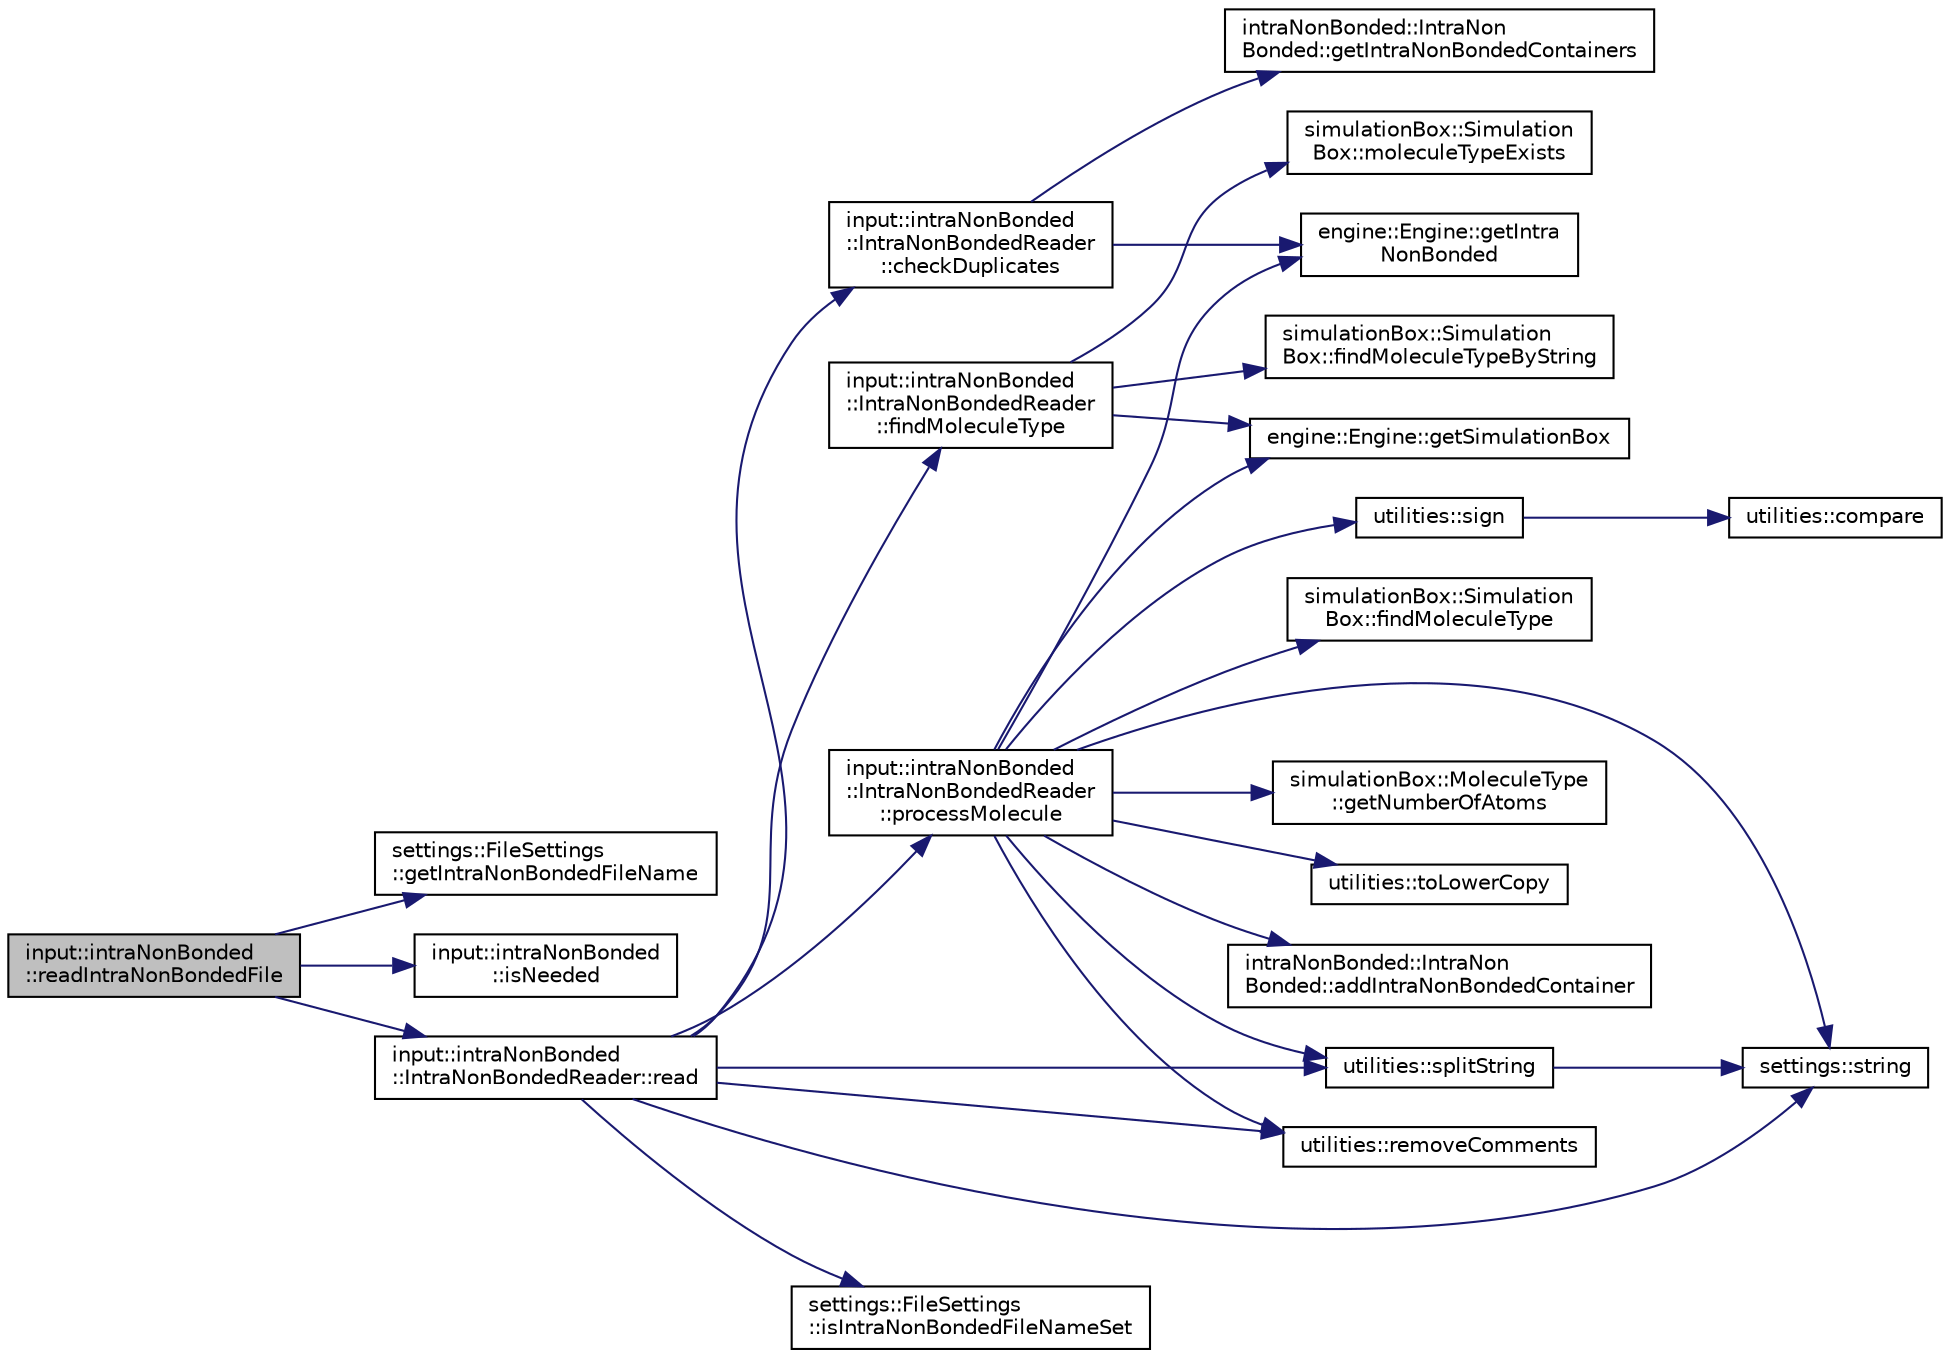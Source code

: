 digraph "input::intraNonBonded::readIntraNonBondedFile"
{
 // LATEX_PDF_SIZE
  edge [fontname="Helvetica",fontsize="10",labelfontname="Helvetica",labelfontsize="10"];
  node [fontname="Helvetica",fontsize="10",shape=record];
  rankdir="LR";
  Node1 [label="input::intraNonBonded\l::readIntraNonBondedFile",height=0.2,width=0.4,color="black", fillcolor="grey75", style="filled", fontcolor="black",tooltip="construct IntraNonBondedReader object and read the file"];
  Node1 -> Node2 [color="midnightblue",fontsize="10",style="solid",fontname="Helvetica"];
  Node2 [label="settings::FileSettings\l::getIntraNonBondedFileName",height=0.2,width=0.4,color="black", fillcolor="white", style="filled",URL="$classsettings_1_1FileSettings.html#a18573bc910d8610a561ac80d014c4788",tooltip=" "];
  Node1 -> Node3 [color="midnightblue",fontsize="10",style="solid",fontname="Helvetica"];
  Node3 [label="input::intraNonBonded\l::isNeeded",height=0.2,width=0.4,color="black", fillcolor="white", style="filled",URL="$namespaceinput_1_1intraNonBonded.html#ab49f65d625ac87ed5fd89c26b7515791",tooltip=" "];
  Node1 -> Node4 [color="midnightblue",fontsize="10",style="solid",fontname="Helvetica"];
  Node4 [label="input::intraNonBonded\l::IntraNonBondedReader::read",height=0.2,width=0.4,color="black", fillcolor="white", style="filled",URL="$classinput_1_1intraNonBonded_1_1IntraNonBondedReader.html#a9f307dc8ee85268768e8ce1144999e1b",tooltip="reads the intra non bonded interactions from the intraNonBonded file"];
  Node4 -> Node5 [color="midnightblue",fontsize="10",style="solid",fontname="Helvetica"];
  Node5 [label="input::intraNonBonded\l::IntraNonBondedReader\l::checkDuplicates",height=0.2,width=0.4,color="black", fillcolor="white", style="filled",URL="$classinput_1_1intraNonBonded_1_1IntraNonBondedReader.html#afff047d9aba92a3c713967b8609d1081",tooltip="checks if a molecule type is defined multiple times"];
  Node5 -> Node6 [color="midnightblue",fontsize="10",style="solid",fontname="Helvetica"];
  Node6 [label="engine::Engine::getIntra\lNonBonded",height=0.2,width=0.4,color="black", fillcolor="white", style="filled",URL="$classengine_1_1Engine.html#a2d9680a66cc892f2ef914577250712d1",tooltip=" "];
  Node5 -> Node7 [color="midnightblue",fontsize="10",style="solid",fontname="Helvetica"];
  Node7 [label="intraNonBonded::IntraNon\lBonded::getIntraNonBondedContainers",height=0.2,width=0.4,color="black", fillcolor="white", style="filled",URL="$classintraNonBonded_1_1IntraNonBonded.html#a4d36e79fbd20c5948197a9b307b8b823",tooltip=" "];
  Node4 -> Node8 [color="midnightblue",fontsize="10",style="solid",fontname="Helvetica"];
  Node8 [label="input::intraNonBonded\l::IntraNonBondedReader\l::findMoleculeType",height=0.2,width=0.4,color="black", fillcolor="white", style="filled",URL="$classinput_1_1intraNonBonded_1_1IntraNonBondedReader.html#ab12d3c6cc587a1f047053999d7eae077",tooltip="finds the molecule type either by string or by size_t"];
  Node8 -> Node9 [color="midnightblue",fontsize="10",style="solid",fontname="Helvetica"];
  Node9 [label="simulationBox::Simulation\lBox::findMoleculeTypeByString",height=0.2,width=0.4,color="black", fillcolor="white", style="filled",URL="$classsimulationBox_1_1SimulationBox.html#a03139987dc9e47d87fa54cc7a9bc3b7b",tooltip="find molecule type by string id"];
  Node8 -> Node10 [color="midnightblue",fontsize="10",style="solid",fontname="Helvetica"];
  Node10 [label="engine::Engine::getSimulationBox",height=0.2,width=0.4,color="black", fillcolor="white", style="filled",URL="$classengine_1_1Engine.html#ace473cd47266e64aee716132e724bfbc",tooltip=" "];
  Node8 -> Node11 [color="midnightblue",fontsize="10",style="solid",fontname="Helvetica"];
  Node11 [label="simulationBox::Simulation\lBox::moleculeTypeExists",height=0.2,width=0.4,color="black", fillcolor="white", style="filled",URL="$classsimulationBox_1_1SimulationBox.html#ad204204b6d274f7971cc0ab547c8a83c",tooltip="checks if molecule type exists by moleculeType id (size_t)"];
  Node4 -> Node12 [color="midnightblue",fontsize="10",style="solid",fontname="Helvetica"];
  Node12 [label="settings::FileSettings\l::isIntraNonBondedFileNameSet",height=0.2,width=0.4,color="black", fillcolor="white", style="filled",URL="$classsettings_1_1FileSettings.html#aa72ef7d13bf32e3bfbe69f97131aef7a",tooltip=" "];
  Node4 -> Node13 [color="midnightblue",fontsize="10",style="solid",fontname="Helvetica"];
  Node13 [label="input::intraNonBonded\l::IntraNonBondedReader\l::processMolecule",height=0.2,width=0.4,color="black", fillcolor="white", style="filled",URL="$classinput_1_1intraNonBonded_1_1IntraNonBondedReader.html#a627e2157a50197b72348831db0116104",tooltip="processes the intra nonBonded interactions for a given molecule type"];
  Node13 -> Node14 [color="midnightblue",fontsize="10",style="solid",fontname="Helvetica"];
  Node14 [label="intraNonBonded::IntraNon\lBonded::addIntraNonBondedContainer",height=0.2,width=0.4,color="black", fillcolor="white", style="filled",URL="$classintraNonBonded_1_1IntraNonBonded.html#ac5f6b1b6cf2e3e2e67b7594e440e9506",tooltip=" "];
  Node13 -> Node15 [color="midnightblue",fontsize="10",style="solid",fontname="Helvetica"];
  Node15 [label="simulationBox::Simulation\lBox::findMoleculeType",height=0.2,width=0.4,color="black", fillcolor="white", style="filled",URL="$classsimulationBox_1_1SimulationBox.html#ae236f15a16f3eaacebe02091cb3531a5",tooltip="find moleculeType by moleculeType if (size_t)"];
  Node13 -> Node6 [color="midnightblue",fontsize="10",style="solid",fontname="Helvetica"];
  Node13 -> Node16 [color="midnightblue",fontsize="10",style="solid",fontname="Helvetica"];
  Node16 [label="simulationBox::MoleculeType\l::getNumberOfAtoms",height=0.2,width=0.4,color="black", fillcolor="white", style="filled",URL="$classsimulationBox_1_1MoleculeType.html#ac39258d8cfd2827c2cff78eca1e2326b",tooltip=" "];
  Node13 -> Node10 [color="midnightblue",fontsize="10",style="solid",fontname="Helvetica"];
  Node13 -> Node17 [color="midnightblue",fontsize="10",style="solid",fontname="Helvetica"];
  Node17 [label="utilities::removeComments",height=0.2,width=0.4,color="black", fillcolor="white", style="filled",URL="$namespaceutilities.html#abbd684a64c3b01b9a51b4fb24c072d8c",tooltip="Removes comments from a line."];
  Node13 -> Node18 [color="midnightblue",fontsize="10",style="solid",fontname="Helvetica"];
  Node18 [label="utilities::sign",height=0.2,width=0.4,color="black", fillcolor="white", style="filled",URL="$namespaceutilities.html#a387a711deae04717582833d4d8873f30",tooltip="calculates the sign of a number"];
  Node18 -> Node19 [color="midnightblue",fontsize="10",style="solid",fontname="Helvetica"];
  Node19 [label="utilities::compare",height=0.2,width=0.4,color="black", fillcolor="white", style="filled",URL="$namespaceutilities.html#a75a5e0be584b7582c071ad017aec32a1",tooltip="compares two numbers with a tolerance"];
  Node13 -> Node20 [color="midnightblue",fontsize="10",style="solid",fontname="Helvetica"];
  Node20 [label="utilities::splitString",height=0.2,width=0.4,color="black", fillcolor="white", style="filled",URL="$namespaceutilities.html#ab4b979e912d61a56489383f2757613b0",tooltip="Splits a string into a vector of strings at every whitespace."];
  Node20 -> Node21 [color="midnightblue",fontsize="10",style="solid",fontname="Helvetica"];
  Node21 [label="settings::string",height=0.2,width=0.4,color="black", fillcolor="white", style="filled",URL="$namespacesettings.html#a25810432631a237804b3241be4305787",tooltip="return string of manostatType"];
  Node13 -> Node21 [color="midnightblue",fontsize="10",style="solid",fontname="Helvetica"];
  Node13 -> Node22 [color="midnightblue",fontsize="10",style="solid",fontname="Helvetica"];
  Node22 [label="utilities::toLowerCopy",height=0.2,width=0.4,color="black", fillcolor="white", style="filled",URL="$namespaceutilities.html#a00b80743096ddd313ba418b9a7730698",tooltip="returns a copy of a string all lower case"];
  Node4 -> Node17 [color="midnightblue",fontsize="10",style="solid",fontname="Helvetica"];
  Node4 -> Node20 [color="midnightblue",fontsize="10",style="solid",fontname="Helvetica"];
  Node4 -> Node21 [color="midnightblue",fontsize="10",style="solid",fontname="Helvetica"];
}
